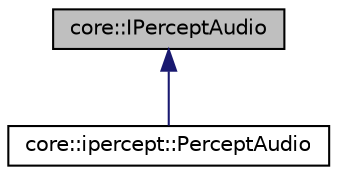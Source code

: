 digraph "core::IPerceptAudio"
{
  edge [fontname="Helvetica",fontsize="10",labelfontname="Helvetica",labelfontsize="10"];
  node [fontname="Helvetica",fontsize="10",shape=record];
  Node1 [label="core::IPerceptAudio",height=0.2,width=0.4,color="black", fillcolor="grey75", style="filled" fontcolor="black"];
  Node1 -> Node2 [dir="back",color="midnightblue",fontsize="10",style="solid",fontname="Helvetica"];
  Node2 [label="core::ipercept::PerceptAudio",height=0.2,width=0.4,color="black", fillcolor="white", style="filled",URL="$classcore_1_1ipercept_1_1_percept_audio.html"];
}
